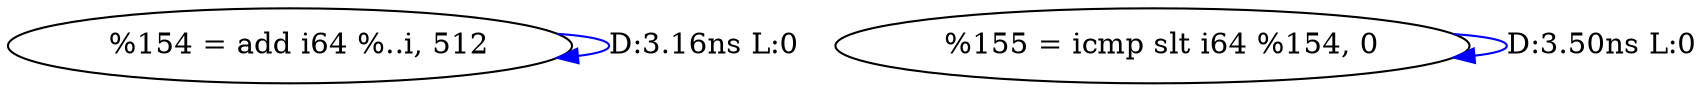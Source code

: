 digraph {
Node0x3749d00[label="  %154 = add i64 %..i, 512"];
Node0x3749d00 -> Node0x3749d00[label="D:3.16ns L:0",color=blue];
Node0x3749de0[label="  %155 = icmp slt i64 %154, 0"];
Node0x3749de0 -> Node0x3749de0[label="D:3.50ns L:0",color=blue];
}
